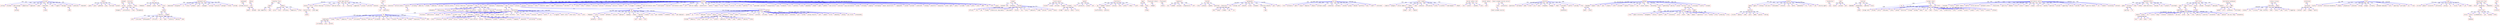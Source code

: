 strict digraph  {
	"use poor"	 [color=red,
		fontname=courier,
		shape=box];
	calling	 [color=red,
		fontname=courier,
		shape=box];
	"use poor" -> calling	 [color=blue,
		xlabel=0.01];
	recorded	 [color=red,
		fontname=courier,
		shape=box];
	"use poor" -> recorded	 [color=blue,
		xlabel=0.01];
	"video message"	 [color=red,
		fontname=courier,
		shape=box];
	"use poor" -> "video message"	 [color=blue,
		xlabel=0.01];
	competitive	 [color=red,
		fontname=courier,
		shape=box];
	"use poor" -> competitive	 [color=blue,
		xlabel=0.01];
	negotiate	 [color=red,
		fontname=courier,
		shape=box];
	"use poor" -> negotiate	 [color=blue,
		xlabel=0.01];
	video	 [color=red,
		fontname=courier,
		shape=box];
	"use poor" -> video	 [color=blue,
		xlabel=0.01];
	"'merkel\x92s'"	 [color=red,
		fontname=courier,
		shape=box];
	"use poor" -> "'merkel\x92s'"	 [color=blue,
		xlabel=0.01];
	"'\x93a'"	 [color=red,
		fontname=courier,
		shape=box];
	"use poor" -> "'\x93a'"	 [color=blue,
		xlabel=0.01];
	support	 [color=red,
		fontname=courier,
		shape=box];
	"use poor" -> support	 [color=blue,
		xlabel=0.01];
	message	 [color=red,
		fontname=courier,
		shape=box];
	"use poor" -> message	 [color=blue,
		xlabel=0.01];
	strong	 [color=red,
		fontname=courier,
		shape=box];
	"use poor" -> strong	 [color=blue,
		xlabel=0.08];
	conditions	 [color=red,
		fontname=courier,
		shape=box];
	"use poor" -> conditions	 [color=blue,
		xlabel=0.01];
	"'doesn\x92t'"	 [color=red,
		fontname=courier,
		shape=box];
	"use poor" -> "'doesn\x92t'"	 [color=blue,
		xlabel=0.01];
	working	 [color=red,
		fontname=courier,
		shape=box];
	"video message" -> working	 [color=blue,
		xlabel=0.08];
	create	 [color=red,
		fontname=courier,
		shape=box];
	"'merkel\x92s'" -> create	 [color=blue,
		xlabel=0.01];
	need	 [color=red,
		fontname=courier,
		shape=box];
	strong -> need	 [color=blue,
		xlabel=0.03];
	bezos	 [color=red,
		fontname=courier,
		shape=box];
	gates	 [color=red,
		fontname=courier,
		shape=box];
	bezos -> gates	 [color=blue,
		xlabel=0.01];
	sauer	 [color=red,
		fontname=courier,
		shape=box];
	bezos -> sauer	 [color=blue,
		xlabel=0.01];
	gathered	 [color=red,
		fontname=courier,
		shape=box];
	bezos -> gathered	 [color=blue,
		xlabel=0.1];
	prop	 [color=red,
		fontname=courier,
		shape=box];
	bezos -> prop	 [color=blue,
		xlabel=0.01];
	hillside	 [color=red,
		fontname=courier,
		shape=box];
	bezos -> hillside	 [color=blue,
		xlabel=0.01];
	present	 [color=red,
		fontname=courier,
		shape=box];
	bezos -> present	 [color=blue,
		xlabel=0.01];
	planned	 [color=red,
		fontname=courier,
		shape=box];
	hiring	 [color=red,
		fontname=courier,
		shape=box];
	planned -> hiring	 [color=blue,
		xlabel=0.02];
	activists	 [color=red,
		fontname=courier,
		shape=box];
	prospect	 [color=red,
		fontname=courier,
		shape=box];
	activists -> prospect	 [color=blue,
		xlabel=0.07];
	drawn	 [color=red,
		fontname=courier,
		shape=box];
	activists -> drawn	 [color=blue,
		xlabel=0.01];
	telegenic	 [color=red,
		fontname=courier,
		shape=box];
	prospect -> telegenic	 [color=blue,
		xlabel=0.06];
	confrontation	 [color=red,
		fontname=courier,
		shape=box];
	prospect -> confrontation	 [color=blue,
		xlabel=0.07];
	crews	 [color=red,
		fontname=courier,
		shape=box];
	prospect -> crews	 [color=blue,
		xlabel=0.07];
	outnumbered	 [color=red,
		fontname=courier,
		shape=box];
	prospect -> outnumbered	 [color=blue,
		xlabel=0.07];
	mr	 [color=red,
		fontname=courier,
		shape=box];
	"'\x93amazon'"	 [color=red,
		fontname=courier,
		shape=box];
	mr -> "'\x93amazon'"	 [color=blue,
		xlabel=0.01];
	bananas	 [color=red,
		fontname=courier,
		shape=box];
	mr -> bananas	 [color=blue,
		xlabel=0.01];
	piled	 [color=red,
		fontname=courier,
		shape=box];
	mr -> piled	 [color=blue,
		xlabel=0.01];
	table	 [color=red,
		fontname=courier,
		shape=box];
	mr -> table	 [color=blue,
		xlabel=0.01];
	fruit	 [color=red,
		fontname=courier,
		shape=box];
	mr -> fruit	 [color=blue,
		xlabel=0.09];
	nearby	 [color=red,
		fontname=courier,
		shape=box];
	fruit -> nearby	 [color=blue,
		xlabel=0.05];
	reporters	 [color=red,
		fontname=courier,
		shape=box];
	nearby -> reporters	 [color=blue,
		xlabel=0.06];
	snapped	 [color=red,
		fontname=courier,
		shape=box];
	nearby -> snapped	 [color=blue,
		xlabel=0.01];
	word	 [color=red,
		fontname=courier,
		shape=box];
	reporters -> word	 [color=blue,
		xlabel=0.07];
	interviews	 [color=red,
		fontname=courier,
		shape=box];
	reporters -> interviews	 [color=blue,
		xlabel=0.08];
	photographers	 [color=red,
		fontname=courier,
		shape=box];
	reporters -> photographers	 [color=blue,
		xlabel=0.08];
	officials	 [color=red,
		fontname=courier,
		shape=box];
	reporters -> officials	 [color=blue,
		xlabel=0.08];
	way	 [color=red,
		fontname=courier,
		shape=box];
	reporters -> way	 [color=blue,
		xlabel=0.05];
	gave	 [color=red,
		fontname=courier,
		shape=box];
	reporters -> gave	 [color=blue,
		xlabel=0.07];
	cafeteria	 [color=red,
		fontname=courier,
		shape=box];
	reporters -> cafeteria	 [color=blue,
		xlabel=0.08];
	meeting	 [color=red,
		fontname=courier,
		shape=box];
	reporters -> meeting	 [color=blue,
		xlabel=0.08];
	came	 [color=red,
		fontname=courier,
		shape=box];
	reporters -> came	 [color=blue,
		xlabel=0.05];
	"unpleasant work"	 [color=red,
		fontname=courier,
		shape=box];
	complained	 [color=red,
		fontname=courier,
		shape=box];
	"unpleasant work" -> complained	 [color=blue,
		xlabel=0.01];
	disagreed	 [color=red,
		fontname=courier,
		shape=box];
	"unpleasant work" -> disagreed	 [color=blue,
		xlabel=0.01];
	12	 [color=red,
		fontname=courier,
		shape=box];
	"unpleasant work" -> 12	 [color=blue,
		xlabel=0.01];
	kreis	 [color=red,
		fontname=courier,
		shape=box];
	"unpleasant work" -> kreis	 [color=blue,
		xlabel=0.01];
	produce	 [color=red,
		fontname=courier,
		shape=box];
	"unpleasant work" -> produce	 [color=blue,
		xlabel=0.01];
	years	 [color=red,
		fontname=courier,
		shape=box];
	"unpleasant work" -> years	 [color=blue,
		xlabel=0.01];
	newspaper	 [color=red,
		fontname=courier,
		shape=box];
	"unpleasant work" -> newspaper	 [color=blue,
		xlabel=0.01];
	writing	 [color=red,
		fontname=courier,
		shape=box];
	"unpleasant work" -> writing	 [color=blue,
		xlabel=0.01];
	pressure	 [color=red,
		fontname=courier,
		shape=box];
	"unpleasant work" -> pressure	 [color=blue,
		xlabel=0.01];
	anzeiger	 [color=red,
		fontname=courier,
		shape=box];
	"unpleasant work" -> anzeiger	 [color=blue,
		xlabel=0.01];
	former	 [color=red,
		fontname=courier,
		shape=box];
	"unpleasant work" -> former	 [color=blue,
		xlabel=0.01];
	extreme	 [color=red,
		fontname=courier,
		shape=box];
	"unpleasant work" -> extreme	 [color=blue,
		xlabel=0.08];
	unpleasant	 [color=red,
		fontname=courier,
		shape=box];
	"extreme pressure"	 [color=red,
		fontname=courier,
		shape=box];
	unpleasant -> "extreme pressure"	 [color=blue,
		xlabel=0.09];
	defuse	 [color=red,
		fontname=courier,
		shape=box];
	soon	 [color=red,
		fontname=courier,
		shape=box];
	defuse -> soon	 [color=blue,
		xlabel=0.05];
	moment	 [color=red,
		fontname=courier,
		shape=box];
	soon -> moment	 [color=blue,
		xlabel=0.06];
	decided	 [color=red,
		fontname=courier,
		shape=box];
	soon -> decided	 [color=blue,
		xlabel=0.05];
	"relentless focus"	 [color=red,
		fontname=courier,
		shape=box];
	expect	 [color=red,
		fontname=courier,
		shape=box];
	"relentless focus" -> expect	 [color=blue,
		xlabel=0.08];
	enables	 [color=red,
		fontname=courier,
		shape=box];
	"relentless focus" -> enables	 [color=blue,
		xlabel=0.09];
	"beat competitors"	 [color=red,
		fontname=courier,
		shape=box];
	expect -> "beat competitors"	 [color=blue,
		xlabel=0.08];
	beat	 [color=red,
		fontname=courier,
		shape=box];
	expect -> beat	 [color=blue,
		xlabel=0.07];
	price	 [color=red,
		fontname=courier,
		shape=box];
	enables -> price	 [color=blue,
		xlabel=0.06];
	focus	 [color=red,
		fontname=courier,
		shape=box];
	enables -> focus	 [color=blue,
		xlabel=0.07];
	efficiency	 [color=red,
		fontname=courier,
		shape=box];
	enables -> efficiency	 [color=blue,
		xlabel=0.07];
	competitors	 [color=red,
		fontname=courier,
		shape=box];
	enables -> competitors	 [color=blue,
		xlabel=0.07];
	often	 [color=red,
		fontname=courier,
		shape=box];
	enables -> often	 [color=blue,
		xlabel=0.05];
	"union wage contract"	 [color=red,
		fontname=courier,
		shape=box];
	several	 [color=red,
		fontname=courier,
		shape=box];
	"union wage contract" -> several	 [color=blue,
		xlabel=0.01];
	force	 [color=red,
		fontname=courier,
		shape=box];
	"union wage contract" -> force	 [color=blue,
		xlabel=0.11];
	"online retailing"	 [color=red,
		fontname=courier,
		shape=box];
	"union wage contract" -> "online retailing"	 [color=blue,
		xlabel=0.01];
	currently	 [color=red,
		fontname=courier,
		shape=box];
	"union wage contract" -> currently	 [color=blue,
		xlabel=0.01];
	"american online"	 [color=red,
		fontname=courier,
		shape=box];
	"union wage contract" -> "american online"	 [color=blue,
		xlabel=0.01];
	mix	 [color=red,
		fontname=courier,
		shape=box];
	"union wage contract" -> mix	 [color=blue,
		xlabel=0.01];
	retailing	 [color=red,
		fontname=courier,
		shape=box];
	"union wage contract" -> retailing	 [color=blue,
		xlabel=0.01];
	juggernaut	 [color=red,
		fontname=courier,
		shape=box];
	"union wage contract" -> juggernaut	 [color=blue,
		xlabel=0.01];
	curious	 [color=red,
		fontname=courier,
		shape=box];
	"union wage contract" -> curious	 [color=blue,
		xlabel=0.01];
	unfurled	 [color=red,
		fontname=courier,
		shape=box];
	"union wage contract" -> unfurled	 [color=blue,
		xlabel=0.01];
	nonunion	 [color=red,
		fontname=courier,
		shape=box];
	"union wage contract" -> nonunion	 [color=blue,
		xlabel=0.1];
	"nonunion work"	 [color=red,
		fontname=courier,
		shape=box];
	force -> "nonunion work"	 [color=blue,
		xlabel=0.09];
	"union wage"	 [color=red,
		fontname=courier,
		shape=box];
	force -> "union wage"	 [color=blue,
		xlabel=0.09];
	banner	 [color=red,
		fontname=courier,
		shape=box];
	"nonunion work" -> banner	 [color=blue,
		xlabel=0.09];
	"'\x93if'"	 [color=red,
		fontname=courier,
		shape=box];
	comfortable	 [color=red,
		fontname=courier,
		shape=box];
	"'\x93if'" -> comfortable	 [color=blue,
		xlabel=0.07];
	job	 [color=red,
		fontname=courier,
		shape=box];
	comfortable -> job	 [color=blue,
		xlabel=0.06];
	definitely	 [color=red,
		fontname=courier,
		shape=box];
	comfortable -> definitely	 [color=blue,
		xlabel=0.02];
	germany	 [color=red,
		fontname=courier,
		shape=box];
	executive	 [color=red,
		fontname=courier,
		shape=box];
	germany -> executive	 [color=blue,
		xlabel=0.01];
	"million workers"	 [color=red,
		fontname=courier,
		shape=box];
	germany -> "million workers"	 [color=blue,
		xlabel=0.01];
	quarters	 [color=red,
		fontname=courier,
		shape=box];
	germany -> quarters	 [color=blue,
		xlabel=0.01];
	including	 [color=red,
		fontname=courier,
		shape=box];
	germany -> including	 [color=blue,
		xlabel=0.01];
	democrats	 [color=red,
		fontname=courier,
		shape=box];
	germany -> democrats	 [color=blue,
		xlabel=0.01];
	broader	 [color=red,
		fontname=courier,
		shape=box];
	germany -> broader	 [color=blue,
		xlabel=0.01];
	headlines	 [color=red,
		fontname=courier,
		shape=box];
	germany -> headlines	 [color=blue,
		xlabel=0.01];
	thursday	 [color=red,
		fontname=courier,
		shape=box];
	germany -> thursday	 [color=blue,
		xlabel=0.01];
	"security workers"	 [color=red,
		fontname=courier,
		shape=box];
	germany -> "security workers"	 [color=blue,
		xlabel=0.01];
	"service industries"	 [color=red,
		fontname=courier,
		shape=box];
	germany -> "service industries"	 [color=blue,
		xlabel=0.01];
	government	 [color=red,
		fontname=courier,
		shape=box];
	germany -> government	 [color=blue,
		xlabel=0.01];
	food	 [color=red,
		fontname=courier,
		shape=box];
	germany -> food	 [color=blue,
		xlabel=0.01];
	big	 [color=red,
		fontname=courier,
		shape=box];
	germany -> big	 [color=blue,
		xlabel=0.01];
	front	 [color=red,
		fontname=courier,
		shape=box];
	germany -> front	 [color=blue,
		xlabel=0.01];
	represents	 [color=red,
		fontname=courier,
		shape=box];
	germany -> represents	 [color=blue,
		xlabel=0.01];
	masquerading	 [color=red,
		fontname=courier,
		shape=box];
	germany -> masquerading	 [color=blue,
		xlabel=0.01];
	team	 [color=red,
		fontname=courier,
		shape=box];
	germany -> team	 [color=blue,
		xlabel=0.1];
	raises	 [color=red,
		fontname=courier,
		shape=box];
	germany -> raises	 [color=blue,
		xlabel=0.01];
	colossal	 [color=red,
		fontname=courier,
		shape=box];
	germany -> colossal	 [color=blue,
		xlabel=0.11];
	national	 [color=red,
		fontname=courier,
		shape=box];
	germany -> national	 [color=blue,
		xlabel=0.01];
	elections	 [color=red,
		fontname=courier,
		shape=box];
	germany -> elections	 [color=blue,
		xlabel=0.01];
	afoul	 [color=red,
		fontname=courier,
		shape=box];
	germany -> afoul	 [color=blue,
		xlabel=0.01];
	"chancellor angela"	 [color=red,
		fontname=courier,
		shape=box];
	germany -> "chancellor angela"	 [color=blue,
		xlabel=0.02];
	legal	 [color=red,
		fontname=courier,
		shape=box];
	germany -> legal	 [color=blue,
		xlabel=0.01];
	conservative	 [color=red,
		fontname=courier,
		shape=box];
	germany -> conservative	 [color=blue,
		xlabel=0.01];
	hersfeld	 [color=red,
		fontname=courier,
		shape=box];
	germany -> hersfeld	 [color=blue,
		xlabel=0.01];
	run	 [color=red,
		fontname=courier,
		shape=box];
	germany -> run	 [color=blue,
		xlabel=0.01];
	cutout	 [color=red,
		fontname=courier,
		shape=box];
	germany -> cutout	 [color=blue,
		xlabel=0.01];
	shows	 [color=red,
		fontname=courier,
		shape=box];
	germany -> shows	 [color=blue,
		xlabel=0.01];
	setbacks	 [color=red,
		fontname=courier,
		shape=box];
	germany -> setbacks	 [color=blue,
		xlabel=0.01];
	christian	 [color=red,
		fontname=courier,
		shape=box];
	germany -> christian	 [color=blue,
		xlabel=0.01];
	million	 [color=red,
		fontname=courier,
		shape=box];
	germany -> million	 [color=blue,
		xlabel=0.01];
	continuing	 [color=red,
		fontname=courier,
		shape=box];
	germany -> continuing	 [color=blue,
		xlabel=0.01];
	activist	 [color=red,
		fontname=courier,
		shape=box];
	germany -> activist	 [color=blue,
		xlabel=0.01];
	manuel	 [color=red,
		fontname=courier,
		shape=box];
	germany -> manuel	 [color=blue,
		xlabel=0.01];
	"'\x97'"	 [color=red,
		fontname=courier,
		shape=box];
	germany -> "'\x97'"	 [color=blue,
		xlabel=0.02];
	struggle	 [color=red,
		fontname=courier,
		shape=box];
	germany -> struggle	 [color=blue,
		xlabel=0.02];
	cardboard	 [color=red,
		fontname=courier,
		shape=box];
	germany -> cardboard	 [color=blue,
		xlabel=0.01];
	"gray distribution center"	 [color=red,
		fontname=courier,
		shape=box];
	germany -> "gray distribution center"	 [color=blue,
		xlabel=0.01];
	preoccupied	 [color=red,
		fontname=courier,
		shape=box];
	germany -> preoccupied	 [color=blue,
		xlabel=0.01];
	inspired	 [color=red,
		fontname=courier,
		shape=box];
	germany -> inspired	 [color=blue,
		xlabel=0.01];
	"distribution center"	 [color=red,
		fontname=courier,
		shape=box];
	germany -> "distribution center"	 [color=blue,
		xlabel=0.01];
	jeff	 [color=red,
		fontname=courier,
		shape=box];
	germany -> jeff	 [color=blue,
		xlabel=0.02];
	"american company"	 [color=red,
		fontname=courier,
		shape=box];
	germany -> "american company"	 [color=blue,
		xlabel=0.01];
	subcontractor	 [color=red,
		fontname=courier,
		shape=box];
	germany -> subcontractor	 [color=blue,
		xlabel=0.01];
	pundits	 [color=red,
		fontname=courier,
		shape=box];
	germany -> pundits	 [color=blue,
		xlabel=0.01];
	angela	 [color=red,
		fontname=courier,
		shape=box];
	germany -> angela	 [color=blue,
		xlabel=0.01];
	array	 [color=red,
		fontname=courier,
		shape=box];
	germany -> array	 [color=blue,
		xlabel=0.01];
	hotels	 [color=red,
		fontname=courier,
		shape=box];
	germany -> hotels	 [color=blue,
		xlabel=0.01];
	service	 [color=red,
		fontname=courier,
		shape=box];
	germany -> service	 [color=blue,
		xlabel=0.02];
	"run afoul"	 [color=red,
		fontname=courier,
		shape=box];
	germany -> "run afoul"	 [color=blue,
		xlabel=0.01];
	question	 [color=red,
		fontname=courier,
		shape=box];
	germany -> question	 [color=blue,
		xlabel=0.01];
	two	 [color=red,
		fontname=courier,
		shape=box];
	germany -> two	 [color=blue,
		xlabel=0.01];
	"government coalition"	 [color=red,
		fontname=courier,
		shape=box];
	germany -> "government coalition"	 [color=blue,
		xlabel=0.01];
	transportation	 [color=red,
		fontname=courier,
		shape=box];
	germany -> transportation	 [color=blue,
		xlabel=0.01];
	gray	 [color=red,
		fontname=courier,
		shape=box];
	germany -> gray	 [color=blue,
		xlabel=0.01];
	broadcast	 [color=red,
		fontname=courier,
		shape=box];
	germany -> broadcast	 [color=blue,
		xlabel=0.01];
	furor	 [color=red,
		fontname=courier,
		shape=box];
	germany -> furor	 [color=blue,
		xlabel=0.01];
	countless	 [color=red,
		fontname=courier,
		shape=box];
	germany -> countless	 [color=blue,
		xlabel=0.01];
	states	 [color=red,
		fontname=courier,
		shape=box];
	germany -> states	 [color=blue,
		xlabel=0.01];
	abandoned	 [color=red,
		fontname=courier,
		shape=box];
	germany -> abandoned	 [color=blue,
		xlabel=0.01];
	showed	 [color=red,
		fontname=courier,
		shape=box];
	germany -> showed	 [color=blue,
		xlabel=0.02];
	rights	 [color=red,
		fontname=courier,
		shape=box];
	germany -> rights	 [color=blue,
		xlabel=0.02];
	whether	 [color=red,
		fontname=courier,
		shape=box];
	germany -> whether	 [color=blue,
		xlabel=0.01];
	"food service"	 [color=red,
		fontname=courier,
		shape=box];
	germany -> "food service"	 [color=blue,
		xlabel=0.02];
	coalition	 [color=red,
		fontname=courier,
		shape=box];
	germany -> coalition	 [color=blue,
		xlabel=0.01];
	"gray distribution"	 [color=red,
		fontname=courier,
		shape=box];
	germany -> "gray distribution"	 [color=blue,
		xlabel=0.01];
	autumn	 [color=red,
		fontname=courier,
		shape=box];
	germany -> autumn	 [color=blue,
		xlabel=0.01];
	following	 [color=red,
		fontname=courier,
		shape=box];
	germany -> following	 [color=blue,
		xlabel=0.01];
	roughing	 [color=red,
		fontname=courier,
		shape=box];
	germany -> roughing	 [color=blue,
		xlabel=0.01];
	challenging	 [color=red,
		fontname=courier,
		shape=box];
	germany -> challenging	 [color=blue,
		xlabel=0.01];
	"amazon subcontractor"	 [color=red,
		fontname=courier,
		shape=box];
	germany -> "amazon subcontractor"	 [color=blue,
		xlabel=0.01];
	"'company\x92s'"	 [color=red,
		fontname=courier,
		shape=box];
	germany -> "'company\x92s'"	 [color=blue,
		xlabel=0.01];
	united	 [color=red,
		fontname=courier,
		shape=box];
	germany -> united	 [color=blue,
		xlabel=0.01];
	provide	 [color=red,
		fontname=courier,
		shape=box];
	germany -> provide	 [color=blue,
		xlabel=0.01];
	"'workers\x92'"	 [color=red,
		fontname=courier,
		shape=box];
	germany -> "'workers\x92'"	 [color=blue,
		xlabel=0.01];
	holding	 [color=red,
		fontname=courier,
		shape=box];
	germany -> holding	 [color=blue,
		xlabel=0.01];
	chancellor	 [color=red,
		fontname=courier,
		shape=box];
	germany -> chancellor	 [color=blue,
		xlabel=0.01];
	ubiquitous	 [color=red,
		fontname=courier,
		shape=box];
	germany -> ubiquitous	 [color=blue,
		xlabel=0.01];
	"worker rights"	 [color=red,
		fontname=courier,
		shape=box];
	germany -> "worker rights"	 [color=blue,
		xlabel=0.01];
	camera	 [color=red,
		fontname=courier,
		shape=box];
	germany -> camera	 [color=blue,
		xlabel=0.01];
	included	 [color=red,
		fontname=courier,
		shape=box];
	germany -> included	 [color=blue,
		xlabel=0.01];
	stood	 [color=red,
		fontname=courier,
		shape=box];
	germany -> stood	 [color=blue,
		xlabel=0.01];
	center	 [color=red,
		fontname=courier,
		shape=box];
	germany -> center	 [color=blue,
		xlabel=0.01];
	chief	 [color=red,
		fontname=courier,
		shape=box];
	germany -> chief	 [color=blue,
		xlabel=0.01];
	2006	 [color=red,
		fontname=courier,
		shape=box];
	germany -> 2006	 [color=blue,
		xlabel=0.02];
	laws	 [color=red,
		fontname=courier,
		shape=box];
	germany -> laws	 [color=blue,
		xlabel=0.01];
	talk	 [color=red,
		fontname=courier,
		shape=box];
	germany -> talk	 [color=blue,
		xlabel=0.01];
	latest	 [color=red,
		fontname=courier,
		shape=box];
	germany -> latest	 [color=blue,
		xlabel=0.01];
	much	 [color=red,
		fontname=courier,
		shape=box];
	quarters -> much	 [color=blue,
		xlabel=0.01];
	atmosphere	 [color=red,
		fontname=courier,
		shape=box];
	big -> atmosphere	 [color=blue,
		xlabel=0.01];
	"'\x93everything'"	 [color=red,
		fontname=courier,
		shape=box];
	big -> "'\x93everything'"	 [color=blue,
		xlabel=0.01];
	brother	 [color=red,
		fontname=courier,
		shape=box];
	big -> brother	 [color=blue,
		xlabel=0.11];
	geared	 [color=red,
		fontname=courier,
		shape=box];
	big -> geared	 [color=blue,
		xlabel=0.01];
	criticisms	 [color=red,
		fontname=courier,
		shape=box];
	big -> criticisms	 [color=blue,
		xlabel=0.01];
	"amazon distribution"	 [color=red,
		fontname=courier,
		shape=box];
	big -> "amazon distribution"	 [color=blue,
		xlabel=0.01];
	toward	 [color=red,
		fontname=courier,
		shape=box];
	big -> toward	 [color=blue,
		xlabel=0.01];
	prevails	 [color=red,
		fontname=courier,
		shape=box];
	big -> prevails	 [color=blue,
		xlabel=0.01];
	measured	 [color=red,
		fontname=courier,
		shape=box];
	big -> measured	 [color=blue,
		xlabel=0.01];
	calculated	 [color=red,
		fontname=courier,
		shape=box];
	big -> calculated	 [color=blue,
		xlabel=0.01];
	industries	 [color=red,
		fontname=courier,
		shape=box];
	team -> industries	 [color=blue,
		xlabel=0.18];
	represented	 [color=red,
		fontname=courier,
		shape=box];
	team -> represented	 [color=blue,
		xlabel=0.01];
	bad	 [color=red,
		fontname=courier,
		shape=box];
	colossal -> bad	 [color=blue,
		xlabel=0.1];
	picker	 [color=red,
		fontname=courier,
		shape=box];
	colossal -> picker	 [color=blue,
		xlabel=0.01];
	scowling	 [color=red,
		fontname=courier,
		shape=box];
	colossal -> scowling	 [color=blue,
		xlabel=0.09];
	one	 [color=red,
		fontname=courier,
		shape=box];
	brother -> one	 [color=blue,
		xlabel=0.05];
	unemployment	 [color=red,
		fontname=courier,
		shape=box];
	one -> unemployment	 [color=blue,
		xlabel=0.02];
	target	 [color=red,
		fontname=courier,
		shape=box];
	one -> target	 [color=blue,
		xlabel=0.02];
	heavy	 [color=red,
		fontname=courier,
		shape=box];
	one -> heavy	 [color=blue,
		xlabel=0.02];
	competitor	 [color=red,
		fontname=courier,
		shape=box];
	one -> competitor	 [color=blue,
		xlabel=0.03];
	since	 [color=red,
		fontname=courier,
		shape=box];
	one -> since	 [color=blue,
		xlabel=0.02];
	contributed	 [color=red,
		fontname=courier,
		shape=box];
	one -> contributed	 [color=blue,
		xlabel=0.03];
	business	 [color=red,
		fontname=courier,
		shape=box];
	one -> business	 [color=blue,
		xlabel=0.02];
	american	 [color=red,
		fontname=courier,
		shape=box];
	one -> american	 [color=blue,
		xlabel=0.18];
	introduced	 [color=red,
		fontname=courier,
		shape=box];
	one -> introduced	 [color=blue,
		xlabel=0.04];
	makes	 [color=red,
		fontname=courier,
		shape=box];
	one -> makes	 [color=blue,
		xlabel=0.02];
	least	 [color=red,
		fontname=courier,
		shape=box];
	one -> least	 [color=blue,
		xlabel=0.01];
	flexible	 [color=red,
		fontname=courier,
		shape=box];
	one -> flexible	 [color=blue,
		xlabel=0.04];
	plunge	 [color=red,
		fontname=courier,
		shape=box];
	one -> plunge	 [color=blue,
		xlabel=0.02];
	ripe	 [color=red,
		fontname=courier,
		shape=box];
	one -> ripe	 [color=blue,
		xlabel=0.02];
	helped	 [color=red,
		fontname=courier,
		shape=box];
	one -> helped	 [color=blue,
		xlabel=0.03];
	regulations	 [color=red,
		fontname=courier,
		shape=box];
	one -> regulations	 [color=blue,
		xlabel=0.02];
	drive	 [color=red,
		fontname=courier,
		shape=box];
	one -> drive	 [color=blue,
		xlabel=0.04];
	2005	 [color=red,
		fontname=courier,
		shape=box];
	one -> 2005	 [color=blue,
		xlabel=0.03];
	surrounding	 [color=red,
		fontname=courier,
		shape=box];
	unemployment -> surrounding	 [color=blue,
		xlabel=0.06];
	area	 [color=red,
		fontname=courier,
		shape=box];
	unemployment -> area	 [color=blue,
		xlabel=0.06];
	percent	 [color=red,
		fontname=courier,
		shape=box];
	unemployment -> percent	 [color=blue,
		xlabel=0.08];
	resistance	 [color=red,
		fontname=courier,
		shape=box];
	represented -> resistance	 [color=blue,
		xlabel=0.07];
	abbreviation	 [color=red,
		fontname=courier,
		shape=box];
	represented -> abbreviation	 [color=blue,
		xlabel=0.06];
	decade	 [color=red,
		fontname=courier,
		shape=box];
	represented -> decade	 [color=blue,
		xlabel=0.05];
	cut	 [color=red,
		fontname=courier,
		shape=box];
	represented -> cut	 [color=blue,
		xlabel=0.07];
	"ig metall"	 [color=red,
		fontname=courier,
		shape=box];
	represented -> "ig metall"	 [color=blue,
		xlabel=0.11];
	"ig metall union"	 [color=red,
		fontname=courier,
		shape=box];
	represented -> "ig metall union"	 [color=blue,
		xlabel=0.09];
	name	 [color=red,
		fontname=courier,
		shape=box];
	represented -> name	 [color=blue,
		xlabel=0.13];
	"'motor\x92s'"	 [color=red,
		fontname=courier,
		shape=box];
	represented -> "'motor\x92s'"	 [color=blue,
		xlabel=0.08];
	bonuses	 [color=red,
		fontname=courier,
		shape=box];
	represented -> bonuses	 [color=blue,
		xlabel=0.01];
	opel	 [color=red,
		fontname=courier,
		shape=box];
	represented -> opel	 [color=blue,
		xlabel=0.1];
	stem	 [color=red,
		fontname=courier,
		shape=box];
	represented -> stem	 [color=blue,
		xlabel=0.07];
	losses	 [color=red,
		fontname=courier,
		shape=box];
	represented -> losses	 [color=blue,
		xlabel=0.07];
	"united service"	 [color=red,
		fontname=courier,
		shape=box];
	represented -> "united service"	 [color=blue,
		xlabel=0.12];
	"worker resistance"	 [color=red,
		fontname=courier,
		shape=box];
	represented -> "worker resistance"	 [color=blue,
		xlabel=0.22];
	unit	 [color=red,
		fontname=courier,
		shape=box];
	represented -> unit	 [color=blue,
		xlabel=0.06];
	union	 [color=red,
		fontname=courier,
		shape=box];
	represented -> union	 [color=blue,
		xlabel=0.08];
	worker	 [color=red,
		fontname=courier,
		shape=box];
	represented -> worker	 [color=blue,
		xlabel=0.13];
	vereinte	 [color=red,
		fontname=courier,
		shape=box];
	represented -> vereinte	 [color=blue,
		xlabel=0.09];
	general	 [color=red,
		fontname=courier,
		shape=box];
	represented -> general	 [color=blue,
		xlabel=0.06];
	metall	 [color=red,
		fontname=courier,
		shape=box];
	represented -> metall	 [color=blue,
		xlabel=0.08];
	ig	 [color=red,
		fontname=courier,
		shape=box];
	represented -> ig	 [color=blue,
		xlabel=0.06];
	struggled	 [color=red,
		fontname=courier,
		shape=box];
	represented -> struggled	 [color=blue,
		xlabel=0.06];
	"metall union"	 [color=red,
		fontname=courier,
		shape=box];
	represented -> "metall union"	 [color=blue,
		xlabel=0.09];
	"stem losses"	 [color=red,
		fontname=courier,
		shape=box];
	represented -> "stem losses"	 [color=blue,
		xlabel=0.1];
	face	 [color=red,
		fontname=courier,
		shape=box];
	represented -> face	 [color=blue,
		xlabel=0.07];
	costs	 [color=red,
		fontname=courier,
		shape=box];
	represented -> costs	 [color=blue,
		xlabel=0.06];
	stock	 [color=red,
		fontname=courier,
		shape=box];
	bonuses -> stock	 [color=blue,
		xlabel=0.07];
	innovative	 [color=red,
		fontname=courier,
		shape=box];
	bonuses -> innovative	 [color=blue,
		xlabel=0.07];
	group	 [color=red,
		fontname=courier,
		shape=box];
	bonuses -> group	 [color=blue,
		xlabel=0.08];
	system	 [color=red,
		fontname=courier,
		shape=box];
	bonuses -> system	 [color=blue,
		xlabel=0.1];
	policy	 [color=red,
		fontname=courier,
		shape=box];
	bonuses -> policy	 [color=blue,
		xlabel=0.07];
	neither	 [color=red,
		fontname=courier,
		shape=box];
	bonuses -> neither	 [color=blue,
		xlabel=0.06];
	small	 [color=red,
		fontname=courier,
		shape=box];
	bonuses -> small	 [color=blue,
		xlabel=0.05];
	"union contract"	 [color=red,
		fontname=courier,
		shape=box];
	bonuses -> "union contract"	 [color=blue,
		xlabel=0.13];
	pursue	 [color=red,
		fontname=courier,
		shape=box];
	bonuses -> pursue	 [color=blue,
		xlabel=0.07];
	compensation	 [color=red,
		fontname=courier,
		shape=box];
	bonuses -> compensation	 [color=blue,
		xlabel=0.07];
	evident	 [color=red,
		fontname=courier,
		shape=box];
	bonuses -> evident	 [color=blue,
		xlabel=0.07];
	organizers	 [color=red,
		fontname=courier,
		shape=box];
	bonuses -> organizers	 [color=blue,
		xlabel=0.09];
	considers	 [color=red,
		fontname=courier,
		shape=box];
	bonuses -> considers	 [color=blue,
		xlabel=0.07];
	engaging	 [color=red,
		fontname=courier,
		shape=box];
	bonuses -> engaging	 [color=blue,
		xlabel=0.06];
	"'amazon\x92s'"	 [color=red,
		fontname=courier,
		shape=box];
	bonuses -> "'amazon\x92s'"	 [color=blue,
		xlabel=0.15];
	confronting	 [color=red,
		fontname=courier,
		shape=box];
	bonuses -> confronting	 [color=blue,
		xlabel=0.06];
	includes	 [color=red,
		fontname=courier,
		shape=box];
	bonuses -> includes	 [color=blue,
		xlabel=0.16];
	"'\x93people'"	 [color=red,
		fontname=courier,
		shape=box];
	bad -> "'\x93people'"	 [color=blue,
		xlabel=0.01];
	press	 [color=red,
		fontname=courier,
		shape=box];
	bad -> press	 [color=blue,
		xlabel=0.01];
	located	 [color=red,
		fontname=courier,
		shape=box];
	bad -> located	 [color=blue,
		xlabel=0.01];
	defenders	 [color=red,
		fontname=courier,
		shape=box];
	bad -> defenders	 [color=blue,
		xlabel=0.01];
	junction	 [color=red,
		fontname=courier,
		shape=box];
	bad -> junction	 [color=blue,
		xlabel=0.01];
	employers	 [color=red,
		fontname=courier,
		shape=box];
	bad -> employers	 [color=blue,
		xlabel=0.01];
	highways	 [color=red,
		fontname=courier,
		shape=box];
	bad -> highways	 [color=blue,
		xlabel=0.01];
	thomas	 [color=red,
		fontname=courier,
		shape=box];
	bad -> thomas	 [color=blue,
		xlabel=0.01];
	reported	 [color=red,
		fontname=courier,
		shape=box];
	bad -> reported	 [color=blue,
		xlabel=0.09];
	treated	 [color=red,
		fontname=courier,
		shape=box];
	bad -> treated	 [color=blue,
		xlabel=0.01];
	city	 [color=red,
		fontname=courier,
		shape=box];
	bad -> city	 [color=blue,
		xlabel=0.01];
	"poor treatment"	 [color=red,
		fontname=courier,
		shape=box];
	bad -> "poor treatment"	 [color=blue,
		xlabel=0.01];
	condemned	 [color=red,
		fontname=courier,
		shape=box];
	bad -> condemned	 [color=blue,
		xlabel=0.01];
	main	 [color=red,
		fontname=courier,
		shape=box];
	bad -> main	 [color=blue,
		xlabel=0.01];
	"main employers"	 [color=red,
		fontname=courier,
		shape=box];
	bad -> "main employers"	 [color=blue,
		xlabel=0.01];
	quoted	 [color=red,
		fontname=courier,
		shape=box];
	picker -> quoted	 [color=blue,
		xlabel=0.12];
	go	 [color=red,
		fontname=courier,
		shape=box];
	picker -> go	 [color=blue,
		xlabel=0.1];
	still	 [color=red,
		fontname=courier,
		shape=box];
	picker -> still	 [color=blue,
		xlabel=0.04];
	employed	 [color=red,
		fontname=courier,
		shape=box];
	picker -> employed	 [color=blue,
		xlabel=0.13];
	online	 [color=red,
		fontname=courier,
		shape=box];
	picker -> online	 [color=blue,
		xlabel=0.11];
	amazon	 [color=red,
		fontname=courier,
		shape=box];
	picker -> amazon	 [color=blue,
		xlabel=0.13];
	large	 [color=red,
		fontname=courier,
		shape=box];
	picker -> large	 [color=blue,
		xlabel=0.01];
	retailers	 [color=red,
		fontname=courier,
		shape=box];
	picker -> retailers	 [color=blue,
		xlabel=0.13];
	found	 [color=red,
		fontname=courier,
		shape=box];
	picker -> found	 [color=blue,
		xlabel=0.08];
	unable	 [color=red,
		fontname=courier,
		shape=box];
	picker -> unable	 [color=blue,
		xlabel=0.07];
	successfully	 [color=red,
		fontname=courier,
		shape=box];
	picker -> successfully	 [color=blue,
		xlabel=0.06];
	relative	 [color=red,
		fontname=courier,
		shape=box];
	picker -> relative	 [color=blue,
		xlabel=0.07];
	insolvent	 [color=red,
		fontname=courier,
		shape=box];
	picker -> insolvent	 [color=blue,
		xlabel=0.12];
	christmas	 [color=red,
		fontname=courier,
		shape=box];
	picker -> christmas	 [color=blue,
		xlabel=0.11];
	became	 [color=red,
		fontname=courier,
		shape=box];
	picker -> became	 [color=blue,
		xlabel=0.13];
	"'\xbb\r'a"	 [color=red,
		fontname=courier,
		shape=box];
	picker -> "'\xbb\r'a"	 [color=blue,
		xlabel=0.09];
	"christmas season"	 [color=red,
		fontname=courier,
		shape=box];
	picker -> "christmas season"	 [color=blue,
		xlabel=0.17];
	neckermann	 [color=red,
		fontname=courier,
		shape=box];
	picker -> neckermann	 [color=blue,
		xlabel=0.12];
	part	 [color=red,
		fontname=courier,
		shape=box];
	picker -> part	 [color=blue,
		xlabel=0.06];
	worked	 [color=red,
		fontname=courier,
		shape=box];
	picker -> worked	 [color=blue,
		xlabel=0.14];
	"catalog retailers"	 [color=red,
		fontname=courier,
		shape=box];
	picker -> "catalog retailers"	 [color=blue,
		xlabel=0.27];
	want	 [color=red,
		fontname=courier,
		shape=box];
	picker -> want	 [color=blue,
		xlabel=0.11];
	compete	 [color=red,
		fontname=courier,
		shape=box];
	picker -> compete	 [color=blue,
		xlabel=0.05];
	driver	 [color=red,
		fontname=courier,
		shape=box];
	picker -> driver	 [color=blue,
		xlabel=0.08];
	demanding	 [color=red,
		fontname=courier,
		shape=box];
	picker -> demanding	 [color=blue,
		xlabel=0.12];
	catalog	 [color=red,
		fontname=courier,
		shape=box];
	picker -> catalog	 [color=blue,
		xlabel=0.13];
	"taxi driver"	 [color=red,
		fontname=courier,
		shape=box];
	picker -> "taxi driver"	 [color=blue,
		xlabel=0.14];
	unreasonably	 [color=red,
		fontname=courier,
		shape=box];
	picker -> unreasonably	 [color=blue,
		xlabel=0.06];
	optimally	 [color=red,
		fontname=courier,
		shape=box];
	press -> optimally	 [color=blue,
		xlabel=0.01];
	central	 [color=red,
		fontname=courier,
		shape=box];
	press -> central	 [color=blue,
		xlabel=0.01];
	said	 [color=red,
		fontname=courier,
		shape=box];
	reported -> said	 [color=blue,
		xlabel=0.04];
	major	 [color=red,
		fontname=courier,
		shape=box];
	reported -> major	 [color=blue,
		xlabel=0.04];
	also	 [color=red,
		fontname=courier,
		shape=box];
	reported -> also	 [color=blue,
		xlabel=0.02];
	holiday	 [color=red,
		fontname=courier,
		shape=box];
	large -> holiday	 [color=blue,
		xlabel=0.06];
	temporary	 [color=red,
		fontname=courier,
		shape=box];
	large -> temporary	 [color=blue,
		xlabel=0.09];
	issue	 [color=red,
		fontname=courier,
		shape=box];
	large -> issue	 [color=blue,
		xlabel=0.07];
	"year-round"	 [color=red,
		fontname=courier,
		shape=box];
	large -> "year-round"	 [color=blue,
		xlabel=0.07];
	let	 [color=red,
		fontname=courier,
		shape=box];
	large -> let	 [color=blue,
		xlabel=0.06];
	workers	 [color=red,
		fontname=courier,
		shape=box];
	large -> workers	 [color=blue,
		xlabel=0.08];
	especially	 [color=red,
		fontname=courier,
		shape=box];
	large -> especially	 [color=blue,
		xlabel=0.04];
	temps	 [color=red,
		fontname=courier,
		shape=box];
	large -> temps	 [color=blue,
		xlabel=0.05];
	right	 [color=red,
		fontname=courier,
		shape=box];
	large -> right	 [color=blue,
		xlabel=0.03];
	numbers	 [color=red,
		fontname=courier,
		shape=box];
	large -> numbers	 [color=blue,
		xlabel=0.05];
	nebulous	 [color=red,
		fontname=courier,
		shape=box];
	large -> nebulous	 [color=blue,
		xlabel=0.04];
	status	 [color=red,
		fontname=courier,
		shape=box];
	large -> status	 [color=blue,
		xlabel=0.05];
	reimann	 [color=red,
		fontname=courier,
		shape=box];
	"permanent jobs"	 [color=red,
		fontname=courier,
		shape=box];
	reimann -> "permanent jobs"	 [color=blue,
		xlabel=0.12];
	permanent	 [color=red,
		fontname=courier,
		shape=box];
	reimann -> permanent	 [color=blue,
		xlabel=0.11];
	learned	 [color=red,
		fontname=courier,
		shape=box];
	reimann -> learned	 [color=blue,
		xlabel=0.09];
	official	 [color=red,
		fontname=courier,
		shape=box];
	learned -> official	 [color=blue,
		xlabel=0.09];
	led	 [color=red,
		fontname=courier,
		shape=box];
	learned -> led	 [color=blue,
		xlabel=0.21];
	get	 [color=red,
		fontname=courier,
		shape=box];
	learned -> get	 [color=blue,
		xlabel=0.09];
	flooded	 [color=red,
		fontname=courier,
		shape=box];
	learned -> flooded	 [color=blue,
		xlabel=0.09];
	"productivity requirements"	 [color=red,
		fontname=courier,
		shape=box];
	learned -> "productivity requirements"	 [color=blue,
		xlabel=0.08];
	requirements	 [color=red,
		fontname=courier,
		shape=box];
	learned -> requirements	 [color=blue,
		xlabel=0.11];
	falsely	 [color=red,
		fontname=courier,
		shape=box];
	learned -> falsely	 [color=blue,
		xlabel=0.09];
	say	 [color=red,
		fontname=courier,
		shape=box];
	learned -> say	 [color=blue,
		xlabel=0.03];
	every	 [color=red,
		fontname=courier,
		shape=box];
	learned -> every	 [color=blue,
		xlabel=0.11];
	complaints	 [color=red,
		fontname=courier,
		shape=box];
	learned -> complaints	 [color=blue,
		xlabel=0.11];
	tough	 [color=red,
		fontname=courier,
		shape=box];
	learned -> tough	 [color=blue,
		xlabel=0.1];
	believe	 [color=red,
		fontname=courier,
		shape=box];
	learned -> believe	 [color=blue,
		xlabel=0.06];
	lesson	 [color=red,
		fontname=courier,
		shape=box];
	learned -> lesson	 [color=blue,
		xlabel=0.11];
	heiner	 [color=red,
		fontname=courier,
		shape=box];
	learned -> heiner	 [color=blue,
		xlabel=0.11];
	"visitor passes"	 [color=red,
		fontname=courier,
		shape=box];
	trailed	 [color=red,
		fontname=courier,
		shape=box];
	"visitor passes" -> trailed	 [color=blue,
		xlabel=0.01];
	issued	 [color=red,
		fontname=courier,
		shape=box];
	"visitor passes" -> issued	 [color=blue,
		xlabel=0.08];
	enclosed	 [color=red,
		fontname=courier,
		shape=box];
	"visitor passes" -> enclosed	 [color=blue,
		xlabel=0.01];
	tramped	 [color=red,
		fontname=courier,
		shape=box];
	"visitor passes" -> tramped	 [color=blue,
		xlabel=0.01];
	friendly	 [color=red,
		fontname=courier,
		shape=box];
	"visitor passes" -> friendly	 [color=blue,
		xlabel=0.07];
	bridge	 [color=red,
		fontname=courier,
		shape=box];
	friendly -> bridge	 [color=blue,
		xlabel=0.06];
	cheerily	 [color=red,
		fontname=courier,
		shape=box];
	friendly -> cheerily	 [color=blue,
		xlabel=0.04];
	metal	 [color=red,
		fontname=courier,
		shape=box];
	friendly -> metal	 [color=blue,
		xlabel=0.06];
	across	 [color=red,
		fontname=courier,
		shape=box];
	friendly -> across	 [color=blue,
		xlabel=0.03];
	passes	 [color=red,
		fontname=courier,
		shape=box];
	trio	 [color=red,
		fontname=courier,
		shape=box];
	passes -> trio	 [color=blue,
		xlabel=0.01];
	journalists	 [color=red,
		fontname=courier,
		shape=box];
	passes -> journalists	 [color=blue,
		xlabel=0.01];
	inside	 [color=red,
		fontname=courier,
		shape=box];
	passes -> inside	 [color=blue,
		xlabel=0.01];
	met	 [color=red,
		fontname=courier,
		shape=box];
	passes -> met	 [color=blue,
		xlabel=0.01];
	electronics	 [color=red,
		fontname=courier,
		shape=box];
	spy	 [color=red,
		fontname=courier,
		shape=box];
	electronics -> spy	 [color=blue,
		xlabel=0.01];
	deemed	 [color=red,
		fontname=courier,
		shape=box];
	electronics -> deemed	 [color=blue,
		xlabel=0.08];
	monitor	 [color=red,
		fontname=courier,
		shape=box];
	electronics -> monitor	 [color=blue,
		xlabel=0.01];
	sessions	 [color=red,
		fontname=courier,
		shape=box];
	electronics -> sessions	 [color=blue,
		xlabel=0.01];
	held	 [color=red,
		fontname=courier,
		shape=box];
	electronics -> held	 [color=blue,
		xlabel=0.01];
	intent	 [color=red,
		fontname=courier,
		shape=box];
	electronics -> intent	 [color=blue,
		xlabel=0.01];
	"'\x93our'"	 [color=red,
		fontname=courier,
		shape=box];
	electronics -> "'\x93our'"	 [color=blue,
		xlabel=0.01];
	swift	 [color=red,
		fontname=courier,
		shape=box];
	electronics -> swift	 [color=blue,
		xlabel=0.01];
	insufficiently	 [color=red,
		fontname=courier,
		shape=box];
	deemed -> insufficiently	 [color=blue,
		xlabel=0.06];
	punitive	 [color=red,
		fontname=courier,
		shape=box];
	deemed -> punitive	 [color=blue,
		xlabel=0.06];
	mayor	 [color=red,
		fontname=courier,
		shape=box];
	frames	 [color=red,
		fontname=courier,
		shape=box];
	mayor -> frames	 [color=blue,
		xlabel=0.01];
	terms	 [color=red,
		fontname=courier,
		shape=box];
	mayor -> terms	 [color=blue,
		xlabel=0.07];
	things	 [color=red,
		fontname=courier,
		shape=box];
	terms -> things	 [color=blue,
		xlabel=0.04];
	"fluorescent letters"	 [color=red,
		fontname=courier,
		shape=box];
	"'\x93make'"	 [color=red,
		fontname=courier,
		shape=box];
	"fluorescent letters" -> "'\x93make'"	 [color=blue,
		xlabel=0.09];
	fluorescent	 [color=red,
		fontname=courier,
		shape=box];
	letters	 [color=red,
		fontname=courier,
		shape=box];
	fluorescent -> letters	 [color=blue,
		xlabel=0.06];
	signatures	 [color=red,
		fontname=courier,
		shape=box];
	box	 [color=red,
		fontname=courier,
		shape=box];
	signatures -> box	 [color=blue,
		xlabel=0.01];
	handed	 [color=red,
		fontname=courier,
		shape=box];
	signatures -> handed	 [color=blue,
		xlabel=0.01];
	everyone	 [color=red,
		fontname=courier,
		shape=box];
	signatures -> everyone	 [color=blue,
		xlabel=0.01];
	receptionists	 [color=red,
		fontname=courier,
		shape=box];
	signatures -> receptionists	 [color=blue,
		xlabel=0.01];
	left	 [color=red,
		fontname=courier,
		shape=box];
	signatures -> left	 [color=blue,
		xlabel=0.08];
	elected	 [color=red,
		fontname=courier,
		shape=box];
	rules	 [color=red,
		fontname=courier,
		shape=box];
	elected -> rules	 [color=blue,
		xlabel=0.1];
	promises	 [color=red,
		fontname=courier,
		shape=box];
	elected -> promises	 [color=blue,
		xlabel=0.1];
	tighten	 [color=red,
		fontname=courier,
		shape=box];
	elected -> tighten	 [color=blue,
		xlabel=0.06];
	governing	 [color=red,
		fontname=courier,
		shape=box];
	elected -> governing	 [color=blue,
		xlabel=0.12];
	"'germany\x92s'"	 [color=red,
		fontname=courier,
		shape=box];
	television	 [color=red,
		fontname=courier,
		shape=box];
	"'germany\x92s'" -> television	 [color=blue,
		xlabel=0.01];
	rush	 [color=red,
		fontname=courier,
		shape=box];
	"'germany\x92s'" -> rush	 [color=blue,
		xlabel=0.01];
	"holiday rush"	 [color=red,
		fontname=courier,
		shape=box];
	"'germany\x92s'" -> "holiday rush"	 [color=blue,
		xlabel=0.01];
	networks	 [color=red,
		fontname=courier,
		shape=box];
	"'germany\x92s'" -> networks	 [color=blue,
		xlabel=0.01];
	hired	 [color=red,
		fontname=courier,
		shape=box];
	"'germany\x92s'" -> hired	 [color=blue,
		xlabel=0.01];
	treatment	 [color=red,
		fontname=courier,
		shape=box];
	"'germany\x92s'" -> treatment	 [color=blue,
		xlabel=0.01];
	"television networks"	 [color=red,
		fontname=courier,
		shape=box];
	"'germany\x92s'" -> "television networks"	 [color=blue,
		xlabel=0.01];
	year	 [color=red,
		fontname=courier,
		shape=box];
	"'germany\x92s'" -> year	 [color=blue,
		xlabel=0.1];
	public	 [color=red,
		fontname=courier,
		shape=box];
	"'germany\x92s'" -> public	 [color=blue,
		xlabel=0.01];
	shot	 [color=red,
		fontname=courier,
		shape=box];
	television -> shot	 [color=blue,
		xlabel=0.08];
	money	 [color=red,
		fontname=courier,
		shape=box];
	television -> money	 [color=blue,
		xlabel=0.05];
	crowded	 [color=red,
		fontname=courier,
		shape=box];
	television -> crowded	 [color=blue,
		xlabel=0.08];
	add	 [color=red,
		fontname=courier,
		shape=box];
	television -> add	 [color=blue,
		xlabel=0.09];
	inc	 [color=red,
		fontname=courier,
		shape=box];
	television -> inc	 [color=blue,
		xlabel=0.08];
	cope	 [color=red,
		fontname=courier,
		shape=box];
	"television networks" -> cope	 [color=blue,
		xlabel=0.09];
	"inc go"	 [color=red,
		fontname=courier,
		shape=box];
	firm	 [color=red,
		fontname=courier,
		shape=box];
	"inc go" -> firm	 [color=blue,
		xlabel=0.01];
	extremists	 [color=red,
		fontname=courier,
		shape=box];
	"inc go" -> extremists	 [color=blue,
		xlabel=0.01];
	adolf	 [color=red,
		fontname=courier,
		shape=box];
	"inc go" -> adolf	 [color=blue,
		xlabel=0.01];
	figure	 [color=red,
		fontname=courier,
		shape=box];
	"inc go" -> figure	 [color=blue,
		xlabel=0.09];
	deputies	 [color=red,
		fontname=courier,
		shape=box];
	"inc go" -> deputies	 [color=blue,
		xlabel=0.01];
	remains	 [color=red,
		fontname=courier,
		shape=box];
	"inc go" -> remains	 [color=blue,
		xlabel=0.01];
	"extremist groups"	 [color=red,
		fontname=courier,
		shape=box];
	"inc go" -> "extremist groups"	 [color=blue,
		xlabel=0.01];
	connection	 [color=red,
		fontname=courier,
		shape=box];
	"inc go" -> connection	 [color=blue,
		xlabel=0.01];
	extremist	 [color=red,
		fontname=courier,
		shape=box];
	"inc go" -> extremist	 [color=blue,
		xlabel=0.01];
	revered	 [color=red,
		fontname=courier,
		shape=box];
	"inc go" -> revered	 [color=blue,
		xlabel=0.01];
	groups	 [color=red,
		fontname=courier,
		shape=box];
	"inc go" -> groups	 [color=blue,
		xlabel=0.01];
	denied	 [color=red,
		fontname=courier,
		shape=box];
	"inc go" -> denied	 [color=blue,
		xlabel=0.01];
	portfolio	 [color=red,
		fontname=courier,
		shape=box];
	"inc go" -> portfolio	 [color=blue,
		xlabel=0.01];
	hess	 [color=red,
		fontname=courier,
		shape=box];
	"inc go" -> hess	 [color=blue,
		xlabel=0.01];
	rudolf	 [color=red,
		fontname=courier,
		shape=box];
	"inc go" -> rudolf	 [color=blue,
		xlabel=0.01];
	"'hitler\x92s'"	 [color=red,
		fontname=courier,
		shape=box];
	"inc go" -> "'hitler\x92s'"	 [color=blue,
		xlabel=0.01];
	"work climate"	 [color=red,
		fontname=courier,
		shape=box];
	commerce	 [color=red,
		fontname=courier,
		shape=box];
	"work climate" -> commerce	 [color=blue,
		xlabel=0.01];
	managers	 [color=red,
		fontname=courier,
		shape=box];
	"work climate" -> managers	 [color=blue,
		xlabel=0.01];
	"online commerce"	 [color=red,
		fontname=courier,
		shape=box];
	"work climate" -> "online commerce"	 [color=blue,
		xlabel=0.01];
	"'\x93the'"	 [color=red,
		fontname=courier,
		shape=box];
	"work climate" -> "'\x93the'"	 [color=blue,
		xlabel=0.09];
	lead	 [color=red,
		fontname=courier,
		shape=box];
	"work climate" -> lead	 [color=blue,
		xlabel=0.01];
	intensive	 [color=red,
		fontname=courier,
		shape=box];
	"work climate" -> intensive	 [color=blue,
		xlabel=0.01];
	efficiencies	 [color=red,
		fontname=courier,
		shape=box];
	"work climate" -> efficiencies	 [color=blue,
		xlabel=0.01];
	wrote	 [color=red,
		fontname=courier,
		shape=box];
	"work climate" -> wrote	 [color=blue,
		xlabel=0.01];
	"co-workers"	 [color=red,
		fontname=courier,
		shape=box];
	"work climate" -> "co-workers"	 [color=blue,
		xlabel=0.01];
	"lead managers"	 [color=red,
		fontname=courier,
		shape=box];
	"work climate" -> "lead managers"	 [color=blue,
		xlabel=0.01];
	"'\x93and'"	 [color=red,
		fontname=courier,
		shape=box];
	"work climate" -> "'\x93and'"	 [color=blue,
		xlabel=0.01];
	always	 [color=red,
		fontname=courier,
		shape=box];
	"'\x93the'" -> always	 [color=blue,
		xlabel=0.03];
	well	 [color=red,
		fontname=courier,
		shape=box];
	"'\x93the'" -> well	 [color=blue,
		xlabel=0.04];
	digital	 [color=red,
		fontname=courier,
		shape=box];
	"'\x93the'" -> digital	 [color=blue,
		xlabel=0.04];
	"percent jobless rate"	 [color=red,
		fontname=courier,
		shape=box];
	less	 [color=red,
		fontname=courier,
		shape=box];
	"percent jobless rate" -> less	 [color=blue,
		xlabel=0.01];
	overall	 [color=red,
		fontname=courier,
		shape=box];
	"percent jobless rate" -> overall	 [color=blue,
		xlabel=0.01];
	"'zone\x92s'"	 [color=red,
		fontname=courier,
		shape=box];
	"percent jobless rate" -> "'zone\x92s'"	 [color=blue,
		xlabel=0.01];
	euro	 [color=red,
		fontname=courier,
		shape=box];
	"percent jobless rate" -> euro	 [color=blue,
		xlabel=0.1];
	"percent jobless"	 [color=red,
		fontname=courier,
		shape=box];
	half	 [color=red,
		fontname=courier,
		shape=box];
	"percent jobless" -> half	 [color=blue,
		xlabel=0.09];
	"hensel european security service"	 [color=red,
		fontname=courier,
		shape=box];
	clear	 [color=red,
		fontname=courier,
		shape=box];
	"hensel european security service" -> clear	 [color=blue,
		xlabel=0.1];
	provocative	 [color=red,
		fontname=courier,
		shape=box];
	"hensel european security service" -> provocative	 [color=blue,
		xlabel=0.09];
	"hensel european security"	 [color=red,
		fontname=courier,
		shape=box];
	clear -> "hensel european security"	 [color=blue,
		xlabel=0.1];
	security	 [color=red,
		fontname=courier,
		shape=box];
	operations	 [color=red,
		fontname=courier,
		shape=box];
	security -> operations	 [color=blue,
		xlabel=0.01];
	worldwide	 [color=red,
		fontname=courier,
		shape=box];
	security -> worldwide	 [color=blue,
		xlabel=0.01];
	made	 [color=red,
		fontname=courier,
		shape=box];
	security -> made	 [color=blue,
		xlabel=0.05];
	fired	 [color=red,
		fontname=courier,
		shape=box];
	security -> fired	 [color=blue,
		xlabel=0.01];
	vice	 [color=red,
		fontname=courier,
		shape=box];
	security -> vice	 [color=blue,
		xlabel=0.01];
	dave	 [color=red,
		fontname=courier,
		shape=box];
	security -> dave	 [color=blue,
		xlabel=0.01];
	telephone	 [color=red,
		fontname=courier,
		shape=box];
	security -> telephone	 [color=blue,
		xlabel=0.01];
	unhappy	 [color=red,
		fontname=courier,
		shape=box];
	security -> unhappy	 [color=blue,
		xlabel=0.01];
	"'\x93we'"	 [color=red,
		fontname=courier,
		shape=box];
	security -> "'\x93we'"	 [color=blue,
		xlabel=0.01];
	president	 [color=red,
		fontname=courier,
		shape=box];
	security -> president	 [color=blue,
		xlabel=0.11];
	seattle	 [color=red,
		fontname=courier,
		shape=box];
	security -> seattle	 [color=blue,
		xlabel=0.02];
	saturday	 [color=red,
		fontname=courier,
		shape=box];
	security -> saturday	 [color=blue,
		xlabel=0.01];
	film	 [color=red,
		fontname=courier,
		shape=box];
	security -> film	 [color=blue,
		xlabel=0.08];
	nonetheless	 [color=red,
		fontname=courier,
		shape=box];
	president -> nonetheless	 [color=blue,
		xlabel=0.04];
	germans	 [color=red,
		fontname=courier,
		shape=box];
	expanded	 [color=red,
		fontname=courier,
		shape=box];
	germans -> expanded	 [color=blue,
		xlabel=0.01];
	kayaks	 [color=red,
		fontname=courier,
		shape=box];
	germans -> kayaks	 [color=blue,
		xlabel=0.01];
	done	 [color=red,
		fontname=courier,
		shape=box];
	germans -> done	 [color=blue,
		xlabel=0.01];
	mp3	 [color=red,
		fontname=courier,
		shape=box];
	germans -> mp3	 [color=blue,
		xlabel=0.01];
	cleaners	 [color=red,
		fontname=courier,
		shape=box];
	germans -> cleaners	 [color=blue,
		xlabel=0.01];
	staff	 [color=red,
		fontname=courier,
		shape=box];
	germans -> staff	 [color=blue,
		xlabel=0.01];
	provided	 [color=red,
		fontname=courier,
		shape=box];
	germans -> provided	 [color=blue,
		xlabel=0.01];
	rapidly	 [color=red,
		fontname=courier,
		shape=box];
	germans -> rapidly	 [color=blue,
		xlabel=0.01];
	players	 [color=red,
		fontname=courier,
		shape=box];
	germans -> players	 [color=blue,
		xlabel=0.01];
	had	 [color=red,
		fontname=courier,
		shape=box];
	germans -> had	 [color=blue,
		xlabel=0.01];
	"vacuum cleaners"	 [color=red,
		fontname=courier,
		shape=box];
	germans -> "vacuum cleaners"	 [color=blue,
		xlabel=0.01];
	everything	 [color=red,
		fontname=courier,
		shape=box];
	germans -> everything	 [color=blue,
		xlabel=0.01];
	local	 [color=red,
		fontname=courier,
		shape=box];
	germans -> local	 [color=blue,
		xlabel=0.04];
	generating	 [color=red,
		fontname=courier,
		shape=box];
	germans -> generating	 [color=blue,
		xlabel=0.01];
	ability	 [color=red,
		fontname=courier,
		shape=box];
	germans -> ability	 [color=blue,
		xlabel=0.02];
	vacuum	 [color=red,
		fontname=courier,
		shape=box];
	germans -> vacuum	 [color=blue,
		xlabel=0.01];
	billion	 [color=red,
		fontname=courier,
		shape=box];
	germans -> billion	 [color=blue,
		xlabel=0.01];
	last	 [color=red,
		fontname=courier,
		shape=box];
	germans -> last	 [color=blue,
		xlabel=0.01];
	cornucopia	 [color=red,
		fontname=courier,
		shape=box];
	germans -> cornucopia	 [color=blue,
		xlabel=0.01];
	country	 [color=red,
		fontname=courier,
		shape=box];
	germans -> country	 [color=blue,
		xlabel=0.09];
	consumer	 [color=red,
		fontname=courier,
		shape=box];
	germans -> consumer	 [color=blue,
		xlabel=0.01];
	books	 [color=red,
		fontname=courier,
		shape=box];
	expanded -> books	 [color=blue,
		xlabel=0.01];
	recent	 [color=red,
		fontname=courier,
		shape=box];
	expanded -> recent	 [color=blue,
		xlabel=0.01];
	would	 [color=red,
		fontname=courier,
		shape=box];
	local -> would	 [color=blue,
		xlabel=0.02];
	finally	 [color=red,
		fontname=courier,
		shape=box];
	last -> finally	 [color=blue,
		xlabel=0.05];
	struck	 [color=red,
		fontname=courier,
		shape=box];
	last -> struck	 [color=blue,
		xlabel=0.01];
	symbol	 [color=red,
		fontname=courier,
		shape=box];
	last -> symbol	 [color=blue,
		xlabel=0.01];
	close	 [color=red,
		fontname=courier,
		shape=box];
	finally -> close	 [color=blue,
		xlabel=0.08];
	"impose involuntary"	 [color=red,
		fontname=courier,
		shape=box];
	finally -> "impose involuntary"	 [color=blue,
		xlabel=0.07];
	management	 [color=red,
		fontname=courier,
		shape=box];
	finally -> management	 [color=blue,
		xlabel=0.06];
	factory	 [color=red,
		fontname=courier,
		shape=box];
	finally -> factory	 [color=blue,
		xlabel=0.06];
	layoffs	 [color=red,
		fontname=courier,
		shape=box];
	finally -> layoffs	 [color=blue,
		xlabel=0.07];
	week	 [color=red,
		fontname=courier,
		shape=box];
	finally -> week	 [color=blue,
		xlabel=0.07];
	involuntary	 [color=red,
		fontname=courier,
		shape=box];
	finally -> involuntary	 [color=blue,
		xlabel=0.05];
	serve	 [color=red,
		fontname=courier,
		shape=box];
	finally -> serve	 [color=blue,
		xlabel=0.09];
	resent	 [color=red,
		fontname=courier,
		shape=box];
	finally -> resent	 [color=blue,
		xlabel=0.1];
	2016	 [color=red,
		fontname=courier,
		shape=box];
	finally -> 2016	 [color=blue,
		xlabel=0.1];
	impose	 [color=red,
		fontname=courier,
		shape=box];
	finally -> impose	 [color=blue,
		xlabel=0.07];
	capitalism	 [color=red,
		fontname=courier,
		shape=box];
	finally -> capitalism	 [color=blue,
		xlabel=0.1];
	turn	 [color=red,
		fontname=courier,
		shape=box];
	finally -> turn	 [color=blue,
		xlabel=0.07];
	bochum	 [color=red,
		fontname=courier,
		shape=box];
	finally -> bochum	 [color=blue,
		xlabel=0.06];
	allow	 [color=red,
		fontname=courier,
		shape=box];
	finally -> allow	 [color=blue,
		xlabel=0.1];
	promising	 [color=red,
		fontname=courier,
		shape=box];
	finally -> promising	 [color=blue,
		xlabel=0.04];
	truce	 [color=red,
		fontname=courier,
		shape=box];
	finally -> truce	 [color=blue,
		xlabel=0.08];
	walmart	 [color=red,
		fontname=courier,
		shape=box];
	among	 [color=red,
		fontname=courier,
		shape=box];
	walmart -> among	 [color=blue,
		xlabel=0.01];
	agents	 [color=red,
		fontname=courier,
		shape=box];
	walmart -> agents	 [color=blue,
		xlabel=0.01];
	clothing	 [color=red,
		fontname=courier,
		shape=box];
	walmart -> clothing	 [color=blue,
		xlabel=0.01];
	"neo-nazis"	 [color=red,
		fontname=courier,
		shape=box];
	walmart -> "neo-nazis"	 [color=blue,
		xlabel=0.1];
	fashionable	 [color=red,
		fontname=courier,
		shape=box];
	walmart -> fashionable	 [color=blue,
		xlabel=0.01];
	relations	 [color=red,
		fontname=courier,
		shape=box];
	walmart -> relations	 [color=blue,
		xlabel=0.01];
	crew	 [color=red,
		fontname=courier,
		shape=box];
	walmart -> crew	 [color=blue,
		xlabel=0.01];
	better	 [color=red,
		fontname=courier,
		shape=box];
	walmart -> better	 [color=blue,
		xlabel=0.01];
	manhandled	 [color=red,
		fontname=courier,
		shape=box];
	walmart -> manhandled	 [color=blue,
		xlabel=0.01];
	far	 [color=red,
		fontname=courier,
		shape=box];
	walmart -> far	 [color=blue,
		xlabel=0.01];
	wore	 [color=red,
		fontname=courier,
		shape=box];
	walmart -> wore	 [color=blue,
		xlabel=0.01];
	did	 [color=red,
		fontname=courier,
		shape=box];
	walmart -> did	 [color=blue,
		xlabel=0.02];
	"security agents"	 [color=red,
		fontname=courier,
		shape=box];
	walmart -> "security agents"	 [color=blue,
		xlabel=0.01];
	positive	 [color=red,
		fontname=courier,
		shape=box];
	among -> positive	 [color=blue,
		xlabel=0.05];
	citizens	 [color=red,
		fontname=courier,
		shape=box];
	positive -> citizens	 [color=blue,
		xlabel=0.06];
	employs	 [color=red,
		fontname=courier,
		shape=box];
	positive -> employs	 [color=blue,
		xlabel=0.07];
	seems	 [color=red,
		fontname=courier,
		shape=box];
	positive -> seems	 [color=blue,
		xlabel=0.07];
	split	 [color=red,
		fontname=courier,
		shape=box];
	positive -> split	 [color=blue,
		xlabel=0.06];
	added	 [color=red,
		fontname=courier,
		shape=box];
	positive -> added	 [color=blue,
		xlabel=0.07];
	opinion	 [color=red,
		fontname=courier,
		shape=box];
	positive -> opinion	 [color=blue,
		xlabel=0.06];
	feeling	 [color=red,
		fontname=courier,
		shape=box];
	positive -> feeling	 [color=blue,
		xlabel=0.05];
	"'steinbr\xfcck'"	 [color=red,
		fontname=courier,
		shape=box];
	says	 [color=red,
		fontname=courier,
		shape=box];
	"'steinbr\xfcck'" -> says	 [color=blue,
		xlabel=0.02];
	gate	 [color=red,
		fontname=courier,
		shape=box];
	buzzer	 [color=red,
		fontname=courier,
		shape=box];
	gate -> buzzer	 [color=blue,
		xlabel=0.08];
	pressed	 [color=red,
		fontname=courier,
		shape=box];
	gate -> pressed	 [color=blue,
		xlabel=0.08];
	next	 [color=red,
		fontname=courier,
		shape=box];
	gate -> next	 [color=blue,
		xlabel=0.06];
	intercom	 [color=red,
		fontname=courier,
		shape=box];
	demanded	 [color=red,
		fontname=courier,
		shape=box];
	intercom -> demanded	 [color=blue,
		xlabel=0.01];
	unexpectedly	 [color=red,
		fontname=courier,
		shape=box];
	intercom -> unexpectedly	 [color=blue,
		xlabel=0.09];
	admitted	 [color=red,
		fontname=courier,
		shape=box];
	intercom -> admitted	 [color=blue,
		xlabel=0.01];
	voice	 [color=red,
		fontname=courier,
		shape=box];
	intercom -> voice	 [color=blue,
		xlabel=0.01];
	asked	 [color=red,
		fontname=courier,
		shape=box];
	unexpectedly -> asked	 [color=blue,
		xlabel=0.04];
	"customer orders"	 [color=red,
		fontname=courier,
		shape=box];
	use	 [color=red,
		fontname=courier,
		shape=box];
	"customer orders" -> use	 [color=blue,
		xlabel=0.08];
	known	 [color=red,
		fontname=courier,
		shape=box];
	"customer orders" -> known	 [color=blue,
		xlabel=0.07];
	"cover miles"	 [color=red,
		fontname=courier,
		shape=box];
	"customer orders" -> "cover miles"	 [color=blue,
		xlabel=0.01];
	"storage racks"	 [color=red,
		fontname=courier,
		shape=box];
	use -> "storage racks"	 [color=blue,
		xlabel=0.08];
	fetched	 [color=red,
		fontname=courier,
		shape=box];
	known -> fetched	 [color=blue,
		xlabel=0.11];
	course	 [color=red,
		fontname=courier,
		shape=box];
	known -> course	 [color=blue,
		xlabel=0.09];
	individual	 [color=red,
		fontname=courier,
		shape=box];
	known -> individual	 [color=blue,
		xlabel=0.04];
	orders	 [color=red,
		fontname=courier,
		shape=box];
	known -> orders	 [color=blue,
		xlabel=0.09];
	packed	 [color=red,
		fontname=courier,
		shape=box];
	known -> packed	 [color=blue,
		xlabel=0.08];
	monitored	 [color=red,
		fontname=courier,
		shape=box];
	known -> monitored	 [color=blue,
		xlabel=0.08];
	storage	 [color=red,
		fontname=courier,
		shape=box];
	known -> storage	 [color=blue,
		xlabel=0.1];
	workday	 [color=red,
		fontname=courier,
		shape=box];
	known -> workday	 [color=blue,
		xlabel=0.08];
	means	 [color=red,
		fontname=courier,
		shape=box];
	known -> means	 [color=blue,
		xlabel=0.11];
	may	 [color=red,
		fontname=courier,
		shape=box];
	known -> may	 [color=blue,
		xlabel=0.1];
	hand	 [color=red,
		fontname=courier,
		shape=box];
	known -> hand	 [color=blue,
		xlabel=0.07];
	closely	 [color=red,
		fontname=courier,
		shape=box];
	known -> closely	 [color=blue,
		xlabel=0.12];
	foot	 [color=red,
		fontname=courier,
		shape=box];
	known -> foot	 [color=blue,
		xlabel=0.1];
	productivity	 [color=red,
		fontname=courier,
		shape=box];
	known -> productivity	 [color=blue,
		xlabel=0.06];
	racks	 [color=red,
		fontname=courier,
		shape=box];
	known -> racks	 [color=blue,
		xlabel=0.08];
	customer	 [color=red,
		fontname=courier,
		shape=box];
	known -> customer	 [color=blue,
		xlabel=0.08];
	pickers	 [color=red,
		fontname=courier,
		shape=box];
	known -> pickers	 [color=blue,
		xlabel=0.08];
	largely	 [color=red,
		fontname=courier,
		shape=box];
	known -> largely	 [color=blue,
		xlabel=0.1];
	cover	 [color=red,
		fontname=courier,
		shape=box];
	known -> cover	 [color=blue,
		xlabel=0.07];
	miles	 [color=red,
		fontname=courier,
		shape=box];
	known -> miles	 [color=blue,
		xlabel=0.08];
	scanners	 [color=red,
		fontname=courier,
		shape=box];
	known -> scanners	 [color=blue,
		xlabel=0.08];
	software	 [color=red,
		fontname=courier,
		shape=box];
	known -> software	 [color=blue,
		xlabel=0.04];
	"distribution centers"	 [color=red,
		fontname=courier,
		shape=box];
	"'union\x92s'"	 [color=red,
		fontname=courier,
		shape=box];
	"distribution centers" -> "'union\x92s'"	 [color=blue,
		xlabel=0.01];
	results	 [color=red,
		fontname=courier,
		shape=box];
	"distribution centers" -> results	 [color=blue,
		xlabel=0.01];
	"amazon complex"	 [color=red,
		fontname=courier,
		shape=box];
	"distribution centers" -> "amazon complex"	 [color=blue,
		xlabel=0.01];
	battle	 [color=red,
		fontname=courier,
		shape=box];
	"distribution centers" -> battle	 [color=blue,
		xlabel=0.01];
	"online petition"	 [color=red,
		fontname=courier,
		shape=box];
	"distribution centers" -> "online petition"	 [color=blue,
		xlabel=0.02];
	"permanent workers"	 [color=red,
		fontname=courier,
		shape=box];
	"distribution centers" -> "permanent workers"	 [color=blue,
		xlabel=0.01];
	"'retailer\x92s'"	 [color=red,
		fontname=courier,
		shape=box];
	"distribution centers" -> "'retailer\x92s'"	 [color=blue,
		xlabel=0.11];
	guerrilla	 [color=red,
		fontname=courier,
		shape=box];
	"distribution centers" -> guerrilla	 [color=blue,
		xlabel=0.01];
	demands	 [color=red,
		fontname=courier,
		shape=box];
	"distribution centers" -> demands	 [color=blue,
		xlabel=0.01];
	brief	 [color=red,
		fontname=courier,
		shape=box];
	"distribution centers" -> brief	 [color=blue,
		xlabel=0.01];
	unions	 [color=red,
		fontname=courier,
		shape=box];
	"distribution centers" -> unions	 [color=blue,
		xlabel=0.01];
	complex	 [color=red,
		fontname=courier,
		shape=box];
	"distribution centers" -> complex	 [color=blue,
		xlabel=0.01];
	largest	 [color=red,
		fontname=courier,
		shape=box];
	"distribution centers" -> largest	 [color=blue,
		xlabel=0.02];
	"brief bit"	 [color=red,
		fontname=courier,
		shape=box];
	"distribution centers" -> "brief bit"	 [color=blue,
		xlabel=0.01];
	markets	 [color=red,
		fontname=courier,
		shape=box];
	"distribution centers" -> markets	 [color=blue,
		xlabel=0.01];
	petition	 [color=red,
		fontname=courier,
		shape=box];
	"distribution centers" -> petition	 [color=blue,
		xlabel=0.02];
	outside	 [color=red,
		fontname=courier,
		shape=box];
	"distribution centers" -> outside	 [color=blue,
		xlabel=0.02];
	supporting	 [color=red,
		fontname=courier,
		shape=box];
	"distribution centers" -> supporting	 [color=blue,
		xlabel=0.01];
	deliver	 [color=red,
		fontname=courier,
		shape=box];
	"distribution centers" -> deliver	 [color=blue,
		xlabel=0.01];
	marched	 [color=red,
		fontname=courier,
		shape=box];
	"distribution centers" -> marched	 [color=blue,
		xlabel=0.02];
	eight	 [color=red,
		fontname=courier,
		shape=box];
	"distribution centers" -> eight	 [color=blue,
		xlabel=0.01];
	"guerrilla theater"	 [color=red,
		fontname=courier,
		shape=box];
	"distribution centers" -> "guerrilla theater"	 [color=blue,
		xlabel=0.01];
	bit	 [color=red,
		fontname=courier,
		shape=box];
	"distribution centers" -> bit	 [color=blue,
		xlabel=0.02];
	theater	 [color=red,
		fontname=courier,
		shape=box];
	"distribution centers" -> theater	 [color=blue,
		xlabel=0.01];
	escalating	 [color=red,
		fontname=courier,
		shape=box];
	"distribution centers" -> escalating	 [color=blue,
		xlabel=0.01];
	skirmish	 [color=red,
		fontname=courier,
		shape=box];
	"distribution centers" -> skirmish	 [color=blue,
		xlabel=0.01];
	"operation offers"	 [color=red,
		fontname=courier,
		shape=box];
	goods	 [color=red,
		fontname=courier,
		shape=box];
	"operation offers" -> goods	 [color=blue,
		xlabel=0.01];
	varieties	 [color=red,
		fontname=courier,
		shape=box];
	"operation offers" -> varieties	 [color=blue,
		xlabel=0.09];
	home	 [color=red,
		fontname=courier,
		shape=box];
	"operation offers" -> home	 [color=blue,
		xlabel=0.01];
	fondue	 [color=red,
		fontname=courier,
		shape=box];
	"operation offers" -> fondue	 [color=blue,
		xlabel=0.01];
	"home electronics"	 [color=red,
		fontname=courier,
		shape=box];
	"operation offers" -> "home electronics"	 [color=blue,
		xlabel=0.01];
	besides	 [color=red,
		fontname=courier,
		shape=box];
	"operation offers" -> besides	 [color=blue,
		xlabel=0.01];
	sets	 [color=red,
		fontname=courier,
		shape=box];
	"operation offers" -> sets	 [color=blue,
		xlabel=0.01];
	products	 [color=red,
		fontname=courier,
		shape=box];
	"operation offers" -> products	 [color=blue,
		xlabel=0.09];
	assortment	 [color=red,
		fontname=courier,
		shape=box];
	"operation offers" -> assortment	 [color=blue,
		xlabel=0.01];
	sporting	 [color=red,
		fontname=courier,
		shape=box];
	varieties -> sporting	 [color=blue,
		xlabel=0.06];
	50	 [color=red,
		fontname=courier,
		shape=box];
	varieties -> 50	 [color=blue,
		xlabel=0.05];
	"work force"	 [color=red,
		fontname=courier,
		shape=box];
	pays	 [color=red,
		fontname=courier,
		shape=box];
	"work force" -> pays	 [color=blue,
		xlabel=0.01];
	wages	 [color=red,
		fontname=courier,
		shape=box];
	"work force" -> wages	 [color=blue,
		xlabel=0.01];
	hires	 [color=red,
		fontname=courier,
		shape=box];
	"work force" -> hires	 [color=blue,
		xlabel=0.01];
	season	 [color=red,
		fontname=courier,
		shape=box];
	"work force" -> season	 [color=blue,
		xlabel=0.07];
	refused	 [color=red,
		fontname=courier,
		shape=box];
	"work force" -> refused	 [color=blue,
		xlabel=0.01];
	foreigners	 [color=red,
		fontname=courier,
		shape=box];
	"work force" -> foreigners	 [color=blue,
		xlabel=0.01];
	employees	 [color=red,
		fontname=courier,
		shape=box];
	"work force" -> employees	 [color=blue,
		xlabel=0.01];
	doubles	 [color=red,
		fontname=courier,
		shape=box];
	"work force" -> doubles	 [color=blue,
		xlabel=0.01];
	additional	 [color=red,
		fontname=courier,
		shape=box];
	pays -> additional	 [color=blue,
		xlabel=0.01];
	many	 [color=red,
		fontname=courier,
		shape=box];
	wages -> many	 [color=blue,
		xlabel=0.01];
	already	 [color=red,
		fontname=courier,
		shape=box];
	season -> already	 [color=blue,
		xlabel=0.04];
	romania	 [color=red,
		fontname=courier,
		shape=box];
	many -> romania	 [color=blue,
		xlabel=0.01];
	bused	 [color=red,
		fontname=courier,
		shape=box];
	many -> bused	 [color=blue,
		xlabel=0.09];
	ard	 [color=red,
		fontname=courier,
		shape=box];
	many -> ard	 [color=blue,
		xlabel=0.01];
	scarce	 [color=red,
		fontname=courier,
		shape=box];
	many -> scarce	 [color=blue,
		xlabel=0.01];
	thugs	 [color=red,
		fontname=courier,
		shape=box];
	many -> thugs	 [color=blue,
		xlabel=0.01];
	financed	 [color=red,
		fontname=courier,
		shape=box];
	many -> financed	 [color=blue,
		xlabel=0.01];
	broadcaster	 [color=red,
		fontname=courier,
		shape=box];
	many -> broadcaster	 [color=blue,
		xlabel=0.01];
	"neo-nazi"	 [color=red,
		fontname=courier,
		shape=box];
	many -> "neo-nazi"	 [color=blue,
		xlabel=0.01];
	aired	 [color=red,
		fontname=courier,
		shape=box];
	many -> aired	 [color=blue,
		xlabel=0.01];
	jobs	 [color=red,
		fontname=courier,
		shape=box];
	many -> jobs	 [color=blue,
		xlabel=0.01];
	line	 [color=red,
		fontname=courier,
		shape=box];
	many -> line	 [color=blue,
		xlabel=0.01];
	publicly	 [color=red,
		fontname=courier,
		shape=box];
	many -> publicly	 [color=blue,
		xlabel=0.01];
	countries	 [color=red,
		fontname=courier,
		shape=box];
	many -> countries	 [color=blue,
		xlabel=0.01];
	considered	 [color=red,
		fontname=courier,
		shape=box];
	many -> considered	 [color=blue,
		xlabel=0.01];
	keep	 [color=red,
		fontname=courier,
		shape=box];
	many -> keep	 [color=blue,
		xlabel=0.01];
	implied	 [color=red,
		fontname=courier,
		shape=box];
	many -> implied	 [color=blue,
		xlabel=0.01];
	"neo-nazi thugs"	 [color=red,
		fontname=courier,
		shape=box];
	many -> "neo-nazi thugs"	 [color=blue,
		xlabel=0.01];
	documentary	 [color=red,
		fontname=courier,
		shape=box];
	many -> documentary	 [color=blue,
		xlabel=0.01];
	even	 [color=red,
		fontname=courier,
		shape=box];
	bused -> even	 [color=blue,
		xlabel=0.04];
	used	 [color=red,
		fontname=courier,
		shape=box];
	bused -> used	 [color=blue,
		xlabel=0.04];
	spain	 [color=red,
		fontname=courier,
		shape=box];
	bused -> spain	 [color=blue,
		xlabel=0.08];
	like	 [color=red,
		fontname=courier,
		shape=box];
	bused -> like	 [color=blue,
		xlabel=0.03];
	"distribution warehouses"	 [color=red,
		fontname=courier,
		shape=box];
	six	 [color=red,
		fontname=courier,
		shape=box];
	"distribution warehouses" -> six	 [color=blue,
		xlabel=0.06];
	2009	 [color=red,
		fontname=courier,
		shape=box];
	"distribution warehouses" -> 2009	 [color=blue,
		xlabel=0.01];
	opened	 [color=red,
		fontname=courier,
		shape=box];
	six -> opened	 [color=blue,
		xlabel=0.06];
	calls	 [color=red,
		fontname=courier,
		shape=box];
	six -> calls	 [color=blue,
		xlabel=0.05];
	warehouses	 [color=red,
		fontname=courier,
		shape=box];
	six -> warehouses	 [color=blue,
		xlabel=0.07];
	fulfillment	 [color=red,
		fontname=courier,
		shape=box];
	six -> fulfillment	 [color=blue,
		xlabel=0.07];
	"intense scrutiny"	 [color=red,
		fontname=courier,
		shape=box];
	deservedly	 [color=red,
		fontname=courier,
		shape=box];
	"intense scrutiny" -> deservedly	 [color=blue,
		xlabel=0.08];
	media	 [color=red,
		fontname=courier,
		shape=box];
	"intense scrutiny" -> media	 [color=blue,
		xlabel=0.07];
	intense	 [color=red,
		fontname=courier,
		shape=box];
	deservedly -> intense	 [color=blue,
		xlabel=0.06];
	feb	 [color=red,
		fontname=courier,
		shape=box];
	deservedly -> feb	 [color=blue,
		xlabel=0.09];
	scrutiny	 [color=red,
		fontname=courier,
		shape=box];
	deservedly -> scrutiny	 [color=blue,
		xlabel=0.06];
	"labor relations"	 [color=red,
		fontname=courier,
		shape=box];
	deservedly -> "labor relations"	 [color=blue,
		xlabel=0.09];
	labor	 [color=red,
		fontname=courier,
		shape=box];
	deservedly -> labor	 [color=blue,
		xlabel=0.07];
	lately	 [color=red,
		fontname=courier,
		shape=box];
	deservedly -> lately	 [color=blue,
		xlabel=0.05];
	come	 [color=red,
		fontname=courier,
		shape=box];
	deservedly -> come	 [color=blue,
		xlabel=0.06];
	event	 [color=red,
		fontname=courier,
		shape=box];
	deservedly -> event	 [color=blue,
		xlabel=0.06];
	triggering	 [color=red,
		fontname=courier,
		shape=box];
	deservedly -> triggering	 [color=blue,
		xlabel=0.05];
	protections	 [color=red,
		fontname=courier,
		shape=box];
	perceived	 [color=red,
		fontname=courier,
		shape=box];
	protections -> perceived	 [color=blue,
		xlabel=0.06];
	creating	 [color=red,
		fontname=courier,
		shape=box];
	perceived -> creating	 [color=blue,
		xlabel=0.06];
	paid	 [color=red,
		fontname=courier,
		shape=box];
	perceived -> paid	 [color=blue,
		xlabel=0.09];
	changes	 [color=red,
		fontname=courier,
		shape=box];
	perceived -> changes	 [color=blue,
		xlabel=0.07];
	poorly	 [color=red,
		fontname=courier,
		shape=box];
	perceived -> poorly	 [color=blue,
		xlabel=0.06];
	clark	 [color=red,
		fontname=courier,
		shape=box];
	locally	 [color=red,
		fontname=courier,
		shape=box];
	clark -> locally	 [color=blue,
		xlabel=0.09];
	started	 [color=red,
		fontname=courier,
		shape=box];
	clark -> started	 [color=blue,
		xlabel=0.08];
	"television documentary"	 [color=red,
		fontname=courier,
		shape=box];
	clark -> "television documentary"	 [color=blue,
		xlabel=0.12];
	company	 [color=red,
		fontname=courier,
		shape=box];
	clark -> company	 [color=blue,
		xlabel=0.11];
	inexpensive	 [color=red,
		fontname=courier,
		shape=box];
	clark -> inexpensive	 [color=blue,
		xlabel=0.1];
	countered	 [color=red,
		fontname=courier,
		shape=box];
	clark -> countered	 [color=blue,
		xlabel=0.09];
	foreign	 [color=red,
		fontname=courier,
		shape=box];
	clark -> foreign	 [color=blue,
		xlabel=0.09];
	enough	 [color=red,
		fontname=courier,
		shape=box];
	clark -> enough	 [color=blue,
		xlabel=0.08];
	virtually	 [color=red,
		fontname=courier,
		shape=box];
	clark -> virtually	 [color=blue,
		xlabel=0.09];
	"permanent employees"	 [color=red,
		fontname=courier,
		shape=box];
	clark -> "permanent employees"	 [color=blue,
		xlabel=0.14];
	were	 [color=red,
		fontname=courier,
		shape=box];
	clark -> were	 [color=blue,
		xlabel=0.16];
	importing	 [color=red,
		fontname=courier,
		shape=box];
	clark -> importing	 [color=blue,
		xlabel=0.09];
	portrayed	 [color=red,
		fontname=courier,
		shape=box];
	clark -> portrayed	 [color=blue,
		xlabel=0.09];
	was	 [color=red,
		fontname=courier,
		shape=box];
	clark -> was	 [color=blue,
		xlabel=0.09];
	find	 [color=red,
		fontname=courier,
		shape=box];
	clark -> find	 [color=blue,
		xlabel=0.09];
	sign	 [color=red,
		fontname=courier,
		shape=box];
	stirred	 [color=red,
		fontname=courier,
		shape=box];
	sign -> stirred	 [color=blue,
		xlabel=0.14];
	people	 [color=red,
		fontname=courier,
		shape=box];
	sign -> people	 [color=blue,
		xlabel=0.13];
	successful	 [color=red,
		fontname=courier,
		shape=box];
	sign -> successful	 [color=blue,
		xlabel=0.06];
	controversy	 [color=red,
		fontname=courier,
		shape=box];
	sign -> controversy	 [color=blue,
		xlabel=0.14];
	cooling	 [color=red,
		fontname=courier,
		shape=box];
	sign -> cooling	 [color=blue,
		xlabel=0.07];
	ms	 [color=red,
		fontname=courier,
		shape=box];
	sign -> ms	 [color=blue,
		xlabel=0.11];
	social	 [color=red,
		fontname=courier,
		shape=box];
	sign -> social	 [color=blue,
		xlabel=0.15];
	peer	 [color=red,
		fontname=courier,
		shape=box];
	sign -> peer	 [color=blue,
		xlabel=0.1];
	yet	 [color=red,
		fontname=courier,
		shape=box];
	sign -> yet	 [color=blue,
		xlabel=0.06];
	leader	 [color=red,
		fontname=courier,
		shape=box];
	sign -> leader	 [color=blue,
		xlabel=0.13];
	"become world class"	 [color=red,
		fontname=courier,
		shape=box];
	third	 [color=red,
		fontname=courier,
		shape=box];
	"become world class" -> third	 [color=blue,
		xlabel=0.08];
	delegating	 [color=red,
		fontname=courier,
		shape=box];
	"become world class" -> delegating	 [color=blue,
		xlabel=0.09];
	"'\x93we\x92ve'"	 [color=red,
		fontname=courier,
		shape=box];
	"become world class" -> "'\x93we\x92ve'"	 [color=blue,
		xlabel=0.11];
	"world class"	 [color=red,
		fontname=courier,
		shape=box];
	delegating -> "world class"	 [color=blue,
		xlabel=0.08];
	versus	 [color=red,
		fontname=courier,
		shape=box];
	"world class" -> versus	 [color=blue,
		xlabel=0.01];
	party	 [color=red,
		fontname=courier,
		shape=box];
	"world class" -> party	 [color=blue,
		xlabel=0.01];
	accommodations	 [color=red,
		fontname=courier,
		shape=box];
	"world class" -> accommodations	 [color=blue,
		xlabel=0.01];
	got	 [color=red,
		fontname=courier,
		shape=box];
	"world class" -> got	 [color=blue,
		xlabel=0.01];
	become	 [color=red,
		fontname=courier,
		shape=box];
	"world class" -> become	 [color=blue,
		xlabel=0.01];
	folks	 [color=red,
		fontname=courier,
		shape=box];
	"world class" -> folks	 [color=blue,
		xlabel=0.01];
	managing	 [color=red,
		fontname=courier,
		shape=box];
	party -> managing	 [color=blue,
		xlabel=0.01];
	taxi	 [color=red,
		fontname=courier,
		shape=box];
	driving	 [color=red,
		fontname=courier,
		shape=box];
	taxi -> driving	 [color=blue,
		xlabel=0.04];
	stressful	 [color=red,
		fontname=courier,
		shape=box];
	driving -> stressful	 [color=blue,
		xlabel=0.01];
}
